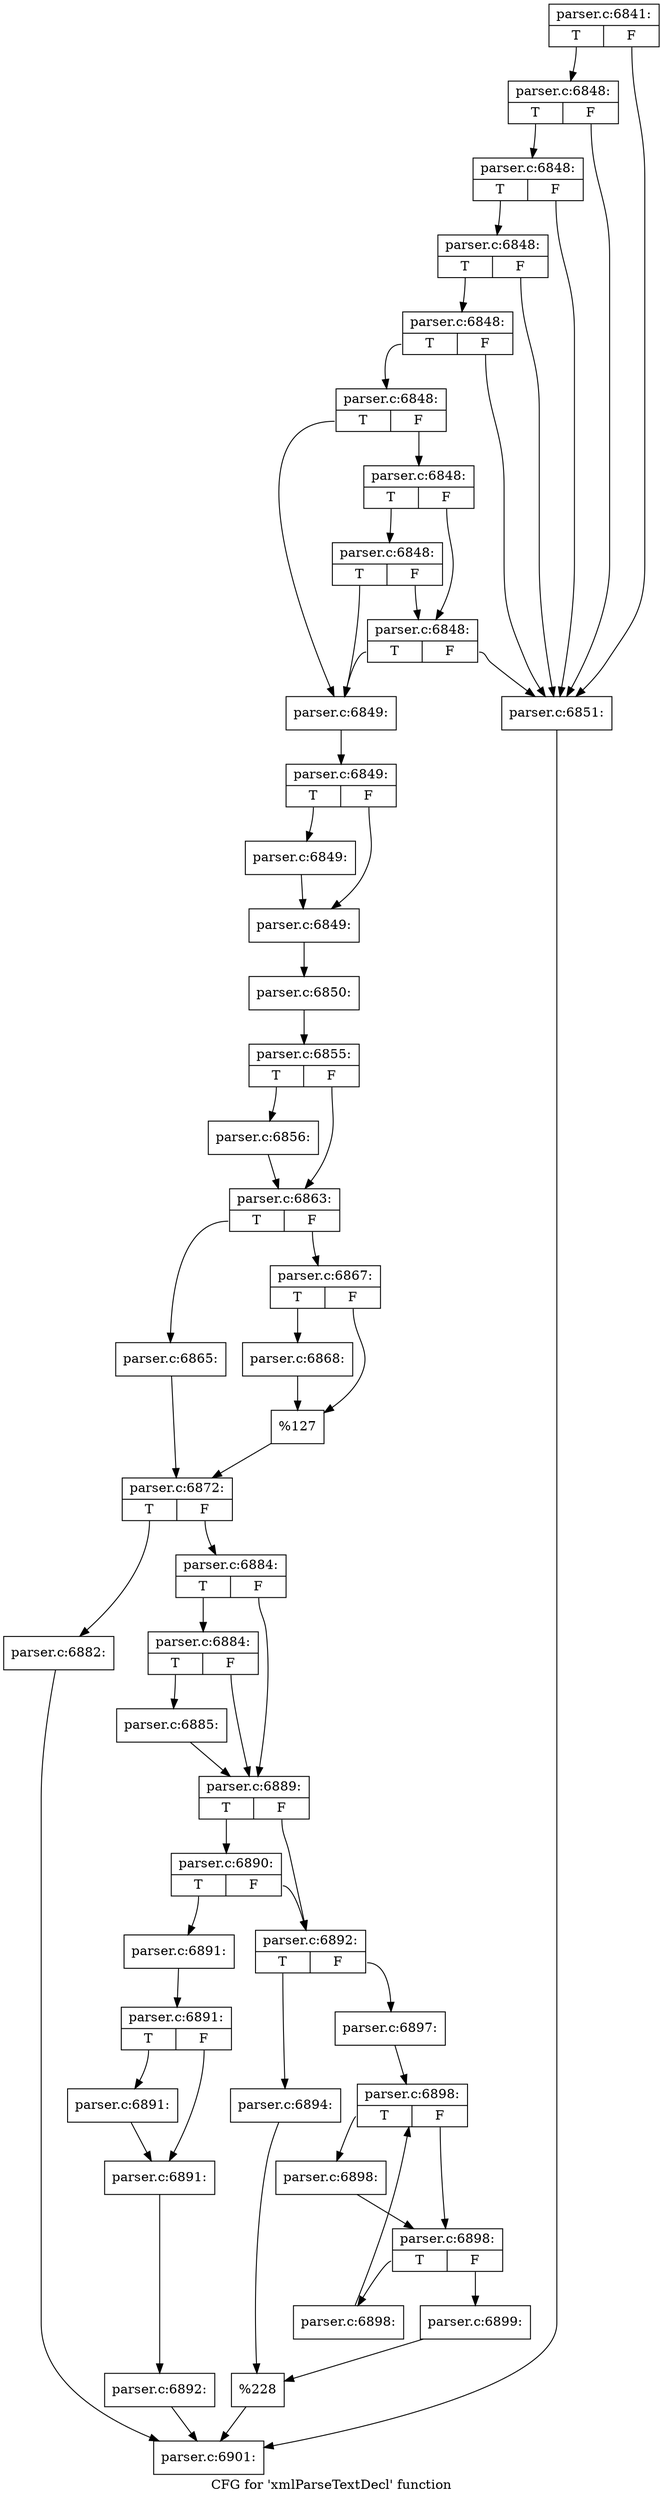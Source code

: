 digraph "CFG for 'xmlParseTextDecl' function" {
	label="CFG for 'xmlParseTextDecl' function";

	Node0x55d73bb15e90 [shape=record,label="{parser.c:6841:|{<s0>T|<s1>F}}"];
	Node0x55d73bb15e90:s0 -> Node0x55d73bb21d50;
	Node0x55d73bb15e90:s1 -> Node0x55d73bb21b60;
	Node0x55d73bb21d50 [shape=record,label="{parser.c:6848:|{<s0>T|<s1>F}}"];
	Node0x55d73bb21d50:s0 -> Node0x55d73bb21d00;
	Node0x55d73bb21d50:s1 -> Node0x55d73bb21b60;
	Node0x55d73bb21d00 [shape=record,label="{parser.c:6848:|{<s0>T|<s1>F}}"];
	Node0x55d73bb21d00:s0 -> Node0x55d73bb21cb0;
	Node0x55d73bb21d00:s1 -> Node0x55d73bb21b60;
	Node0x55d73bb21cb0 [shape=record,label="{parser.c:6848:|{<s0>T|<s1>F}}"];
	Node0x55d73bb21cb0:s0 -> Node0x55d73bb21c30;
	Node0x55d73bb21cb0:s1 -> Node0x55d73bb21b60;
	Node0x55d73bb21c30 [shape=record,label="{parser.c:6848:|{<s0>T|<s1>F}}"];
	Node0x55d73bb21c30:s0 -> Node0x55d73bb21bb0;
	Node0x55d73bb21c30:s1 -> Node0x55d73bb21b60;
	Node0x55d73bb21bb0 [shape=record,label="{parser.c:6848:|{<s0>T|<s1>F}}"];
	Node0x55d73bb21bb0:s0 -> Node0x55d73bb21ac0;
	Node0x55d73bb21bb0:s1 -> Node0x55d73bb233a0;
	Node0x55d73bb233a0 [shape=record,label="{parser.c:6848:|{<s0>T|<s1>F}}"];
	Node0x55d73bb233a0:s0 -> Node0x55d73bb238b0;
	Node0x55d73bb233a0:s1 -> Node0x55d73bb23320;
	Node0x55d73bb238b0 [shape=record,label="{parser.c:6848:|{<s0>T|<s1>F}}"];
	Node0x55d73bb238b0:s0 -> Node0x55d73bb21ac0;
	Node0x55d73bb238b0:s1 -> Node0x55d73bb23320;
	Node0x55d73bb23320 [shape=record,label="{parser.c:6848:|{<s0>T|<s1>F}}"];
	Node0x55d73bb23320:s0 -> Node0x55d73bb21ac0;
	Node0x55d73bb23320:s1 -> Node0x55d73bb21b60;
	Node0x55d73bb21ac0 [shape=record,label="{parser.c:6849:}"];
	Node0x55d73bb21ac0 -> Node0x55d73bb28e70;
	Node0x55d73bb28e70 [shape=record,label="{parser.c:6849:|{<s0>T|<s1>F}}"];
	Node0x55d73bb28e70:s0 -> Node0x55d73bb298e0;
	Node0x55d73bb28e70:s1 -> Node0x55d73bb29930;
	Node0x55d73bb298e0 [shape=record,label="{parser.c:6849:}"];
	Node0x55d73bb298e0 -> Node0x55d73bb29930;
	Node0x55d73bb29930 [shape=record,label="{parser.c:6849:}"];
	Node0x55d73bb29930 -> Node0x55d73bb28dd0;
	Node0x55d73bb28dd0 [shape=record,label="{parser.c:6850:}"];
	Node0x55d73bb28dd0 -> Node0x55d73bb21b10;
	Node0x55d73bb21b60 [shape=record,label="{parser.c:6851:}"];
	Node0x55d73bb21b60 -> Node0x55d73bb2e120;
	Node0x55d73bb21b10 [shape=record,label="{parser.c:6855:|{<s0>T|<s1>F}}"];
	Node0x55d73bb21b10:s0 -> Node0x55d73bb28e20;
	Node0x55d73bb21b10:s1 -> Node0x55d73bb2a5a0;
	Node0x55d73bb28e20 [shape=record,label="{parser.c:6856:}"];
	Node0x55d73bb28e20 -> Node0x55d73bb2a5a0;
	Node0x55d73bb2a5a0 [shape=record,label="{parser.c:6863:|{<s0>T|<s1>F}}"];
	Node0x55d73bb2a5a0:s0 -> Node0x55d73bb2b5c0;
	Node0x55d73bb2a5a0:s1 -> Node0x55d73bb2b660;
	Node0x55d73bb2b5c0 [shape=record,label="{parser.c:6865:}"];
	Node0x55d73bb2b5c0 -> Node0x55d73bb2b610;
	Node0x55d73bb2b660 [shape=record,label="{parser.c:6867:|{<s0>T|<s1>F}}"];
	Node0x55d73bb2b660:s0 -> Node0x55d73bb2bed0;
	Node0x55d73bb2b660:s1 -> Node0x55d73bb2bf20;
	Node0x55d73bb2bed0 [shape=record,label="{parser.c:6868:}"];
	Node0x55d73bb2bed0 -> Node0x55d73bb2bf20;
	Node0x55d73bb2bf20 [shape=record,label="{%127}"];
	Node0x55d73bb2bf20 -> Node0x55d73bb2b610;
	Node0x55d73bb2b610 [shape=record,label="{parser.c:6872:|{<s0>T|<s1>F}}"];
	Node0x55d73bb2b610:s0 -> Node0x55d73bb2ce90;
	Node0x55d73bb2b610:s1 -> Node0x55d73bb2cee0;
	Node0x55d73bb2ce90 [shape=record,label="{parser.c:6882:}"];
	Node0x55d73bb2ce90 -> Node0x55d73bb2e120;
	Node0x55d73bb2cee0 [shape=record,label="{parser.c:6884:|{<s0>T|<s1>F}}"];
	Node0x55d73bb2cee0:s0 -> Node0x55d73bb2d430;
	Node0x55d73bb2cee0:s1 -> Node0x55d73bb2d3e0;
	Node0x55d73bb2d430 [shape=record,label="{parser.c:6884:|{<s0>T|<s1>F}}"];
	Node0x55d73bb2d430:s0 -> Node0x55d73bb2d390;
	Node0x55d73bb2d430:s1 -> Node0x55d73bb2d3e0;
	Node0x55d73bb2d390 [shape=record,label="{parser.c:6885:}"];
	Node0x55d73bb2d390 -> Node0x55d73bb2d3e0;
	Node0x55d73bb2d3e0 [shape=record,label="{parser.c:6889:|{<s0>T|<s1>F}}"];
	Node0x55d73bb2d3e0:s0 -> Node0x55d73bb2e1c0;
	Node0x55d73bb2d3e0:s1 -> Node0x55d73bb2e170;
	Node0x55d73bb2e1c0 [shape=record,label="{parser.c:6890:|{<s0>T|<s1>F}}"];
	Node0x55d73bb2e1c0:s0 -> Node0x55d73bb2e0d0;
	Node0x55d73bb2e1c0:s1 -> Node0x55d73bb2e170;
	Node0x55d73bb2e0d0 [shape=record,label="{parser.c:6891:}"];
	Node0x55d73bb2e0d0 -> Node0x55d73bb2edf0;
	Node0x55d73bb2edf0 [shape=record,label="{parser.c:6891:|{<s0>T|<s1>F}}"];
	Node0x55d73bb2edf0:s0 -> Node0x55d73bb2f860;
	Node0x55d73bb2edf0:s1 -> Node0x55d73bb2f8b0;
	Node0x55d73bb2f860 [shape=record,label="{parser.c:6891:}"];
	Node0x55d73bb2f860 -> Node0x55d73bb2f8b0;
	Node0x55d73bb2f8b0 [shape=record,label="{parser.c:6891:}"];
	Node0x55d73bb2f8b0 -> Node0x55d73bb2ed50;
	Node0x55d73bb2ed50 [shape=record,label="{parser.c:6892:}"];
	Node0x55d73bb2ed50 -> Node0x55d73bb2e120;
	Node0x55d73bb2e170 [shape=record,label="{parser.c:6892:|{<s0>T|<s1>F}}"];
	Node0x55d73bb2e170:s0 -> Node0x55d73bb2eda0;
	Node0x55d73bb2e170:s1 -> Node0x55d73bb301d0;
	Node0x55d73bb2eda0 [shape=record,label="{parser.c:6894:}"];
	Node0x55d73bb2eda0 -> Node0x55d73bb30180;
	Node0x55d73bb301d0 [shape=record,label="{parser.c:6897:}"];
	Node0x55d73bb301d0 -> Node0x55d73bb30d90;
	Node0x55d73bb30d90 [shape=record,label="{parser.c:6898:|{<s0>T|<s1>F}}"];
	Node0x55d73bb30d90:s0 -> Node0x55d73bb31020;
	Node0x55d73bb30d90:s1 -> Node0x55d73bb30fd0;
	Node0x55d73bb31020 [shape=record,label="{parser.c:6898:}"];
	Node0x55d73bb31020 -> Node0x55d73bb30fd0;
	Node0x55d73bb30fd0 [shape=record,label="{parser.c:6898:|{<s0>T|<s1>F}}"];
	Node0x55d73bb30fd0:s0 -> Node0x55d73bb318b0;
	Node0x55d73bb30fd0:s1 -> Node0x55d73bb30f80;
	Node0x55d73bb318b0 [shape=record,label="{parser.c:6898:}"];
	Node0x55d73bb318b0 -> Node0x55d73bb30d90;
	Node0x55d73bb30f80 [shape=record,label="{parser.c:6899:}"];
	Node0x55d73bb30f80 -> Node0x55d73bb30180;
	Node0x55d73bb30180 [shape=record,label="{%228}"];
	Node0x55d73bb30180 -> Node0x55d73bb2e120;
	Node0x55d73bb2e120 [shape=record,label="{parser.c:6901:}"];
}

